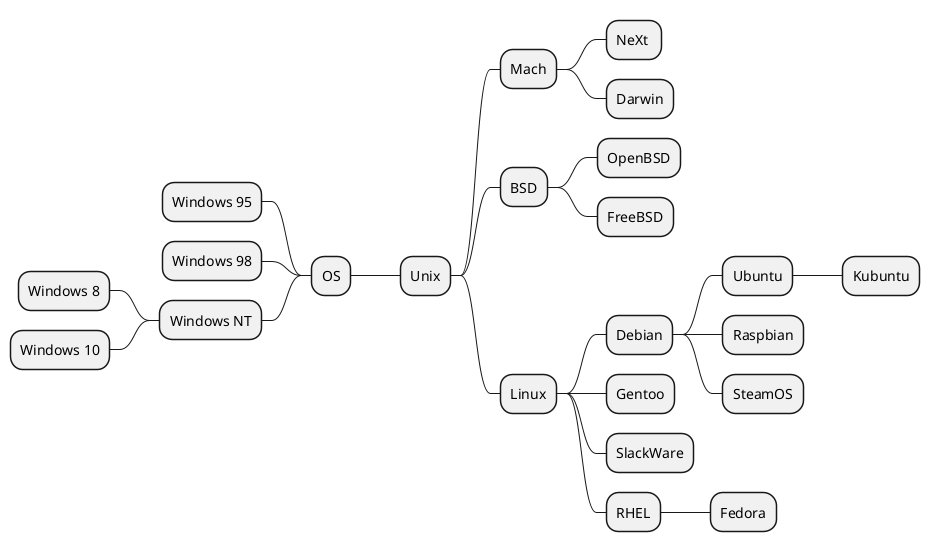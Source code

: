     @startmindmap
    + OS
    ++ Unix
    +++ Mach
    ++++ NeXt 
    ++++ Darwin
    +++ BSD
    ++++ OpenBSD
    ++++ FreeBSD
    +++ Linux
    ++++ Debian
    +++++ Ubuntu
    ++++++ Kubuntu
    +++++ Raspbian
    +++++ SteamOS
    ++++ Gentoo
    ++++ SlackWare
    ++++ RHEL
    +++++ Fedora
    -- Windows 95
    -- Windows 98
    -- Windows NT
    --- Windows 8
    --- Windows 10
    @endmindmap